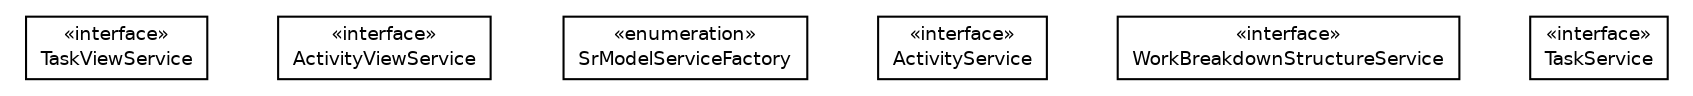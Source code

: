 #!/usr/local/bin/dot
#
# Class diagram 
# Generated by UMLGraph version R5_6 (http://www.umlgraph.org/)
#

digraph G {
	edge [fontname="Helvetica",fontsize=10,labelfontname="Helvetica",labelfontsize=10];
	node [fontname="Helvetica",fontsize=10,shape=plaintext];
	nodesep=0.25;
	ranksep=0.5;
	// net.ljcomputing.sr.service.TaskViewService
	c0 [label=<<table title="net.ljcomputing.sr.service.TaskViewService" border="0" cellborder="1" cellspacing="0" cellpadding="2" port="p" href="./TaskViewService.html">
		<tr><td><table border="0" cellspacing="0" cellpadding="1">
<tr><td align="center" balign="center"> &#171;interface&#187; </td></tr>
<tr><td align="center" balign="center"> TaskViewService </td></tr>
		</table></td></tr>
		</table>>, URL="./TaskViewService.html", fontname="Helvetica", fontcolor="black", fontsize=9.0];
	// net.ljcomputing.sr.service.ActivityViewService
	c1 [label=<<table title="net.ljcomputing.sr.service.ActivityViewService" border="0" cellborder="1" cellspacing="0" cellpadding="2" port="p" href="./ActivityViewService.html">
		<tr><td><table border="0" cellspacing="0" cellpadding="1">
<tr><td align="center" balign="center"> &#171;interface&#187; </td></tr>
<tr><td align="center" balign="center"> ActivityViewService </td></tr>
		</table></td></tr>
		</table>>, URL="./ActivityViewService.html", fontname="Helvetica", fontcolor="black", fontsize=9.0];
	// net.ljcomputing.sr.service.SrModelServiceFactory
	c2 [label=<<table title="net.ljcomputing.sr.service.SrModelServiceFactory" border="0" cellborder="1" cellspacing="0" cellpadding="2" port="p" href="./SrModelServiceFactory.html">
		<tr><td><table border="0" cellspacing="0" cellpadding="1">
<tr><td align="center" balign="center"> &#171;enumeration&#187; </td></tr>
<tr><td align="center" balign="center"> SrModelServiceFactory </td></tr>
		</table></td></tr>
		</table>>, URL="./SrModelServiceFactory.html", fontname="Helvetica", fontcolor="black", fontsize=9.0];
	// net.ljcomputing.sr.service.ActivityService
	c3 [label=<<table title="net.ljcomputing.sr.service.ActivityService" border="0" cellborder="1" cellspacing="0" cellpadding="2" port="p" href="./ActivityService.html">
		<tr><td><table border="0" cellspacing="0" cellpadding="1">
<tr><td align="center" balign="center"> &#171;interface&#187; </td></tr>
<tr><td align="center" balign="center"> ActivityService </td></tr>
		</table></td></tr>
		</table>>, URL="./ActivityService.html", fontname="Helvetica", fontcolor="black", fontsize=9.0];
	// net.ljcomputing.sr.service.WorkBreakdownStructureService
	c4 [label=<<table title="net.ljcomputing.sr.service.WorkBreakdownStructureService" border="0" cellborder="1" cellspacing="0" cellpadding="2" port="p" href="./WorkBreakdownStructureService.html">
		<tr><td><table border="0" cellspacing="0" cellpadding="1">
<tr><td align="center" balign="center"> &#171;interface&#187; </td></tr>
<tr><td align="center" balign="center"> WorkBreakdownStructureService </td></tr>
		</table></td></tr>
		</table>>, URL="./WorkBreakdownStructureService.html", fontname="Helvetica", fontcolor="black", fontsize=9.0];
	// net.ljcomputing.sr.service.TaskService
	c5 [label=<<table title="net.ljcomputing.sr.service.TaskService" border="0" cellborder="1" cellspacing="0" cellpadding="2" port="p" href="./TaskService.html">
		<tr><td><table border="0" cellspacing="0" cellpadding="1">
<tr><td align="center" balign="center"> &#171;interface&#187; </td></tr>
<tr><td align="center" balign="center"> TaskService </td></tr>
		</table></td></tr>
		</table>>, URL="./TaskService.html", fontname="Helvetica", fontcolor="black", fontsize=9.0];
}

